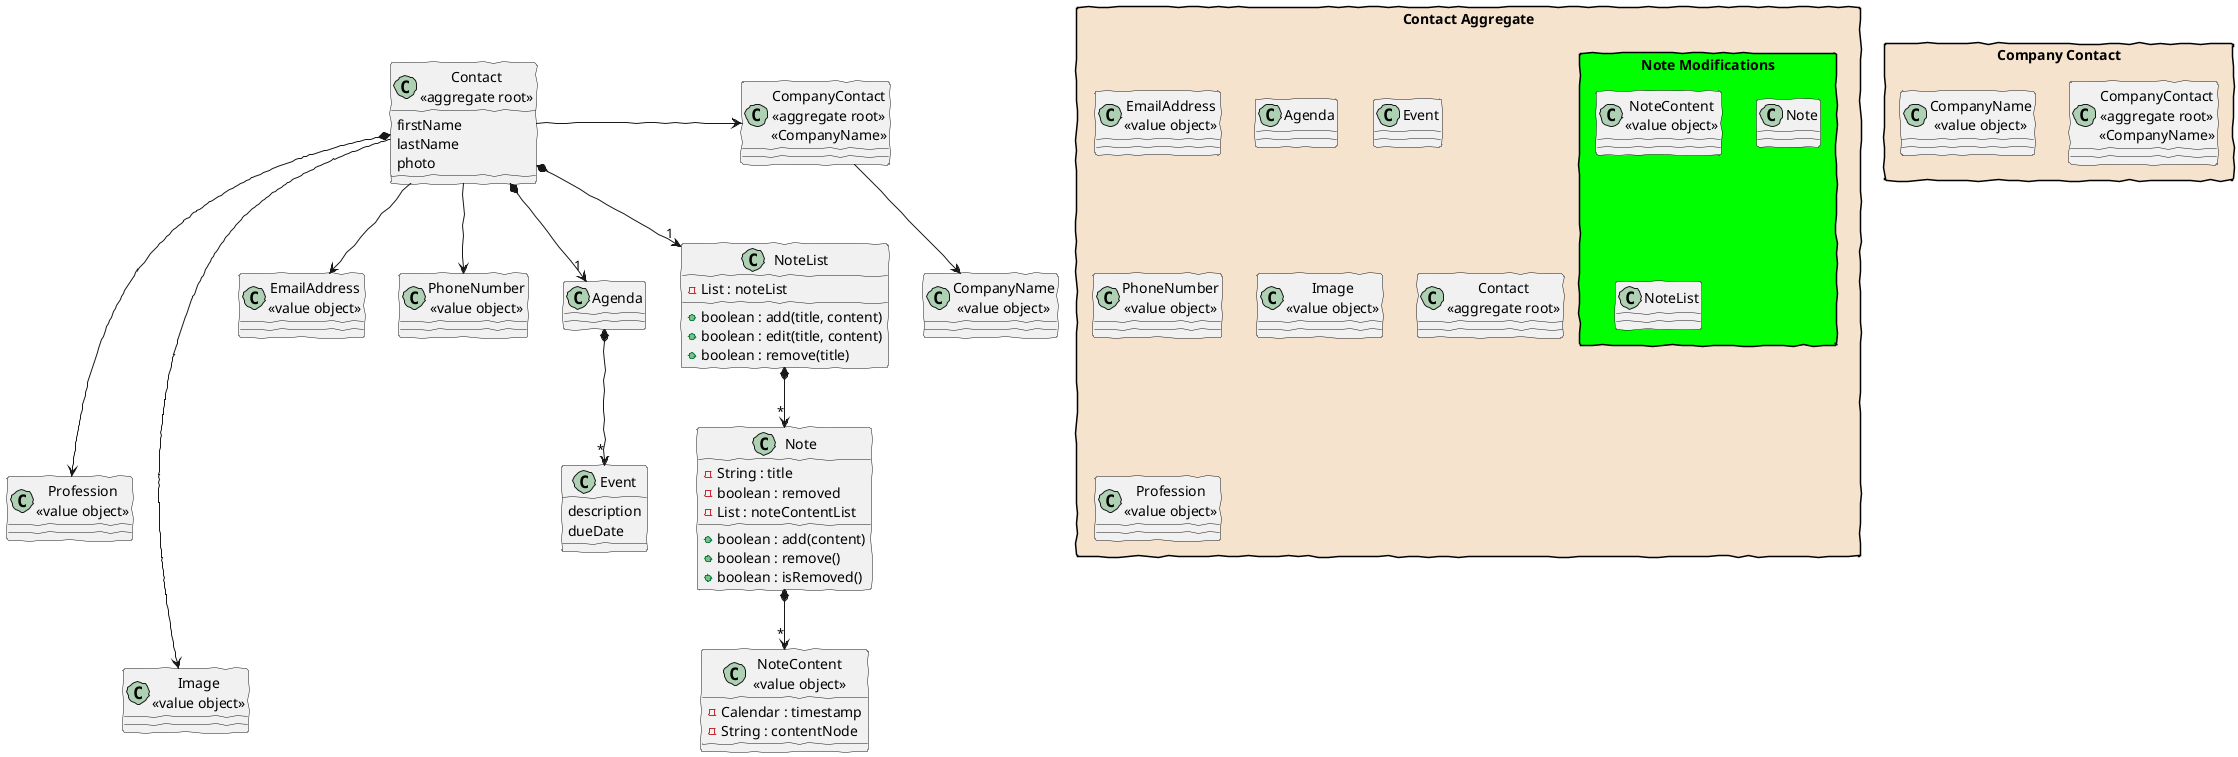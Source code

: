 @startuml domain_model_notes_edition.png
skinparam handwritten true
skinparam packageStyle rect
skinparam defaultFontName FG Virgil
skinparam shadowing false 

package "Company Contact" #F6E3CE{
    class "CompanyContact\n<<aggregate root>>\n<<CompanyName>>"
    class "CompanyName\n<<value object>>"
}

package "Contact Aggregate" #F6E3CE{
    class "EmailAddress\n<<value object>>"
    class Agenda
    class Event
    class "PhoneNumber\n<<value object>>"
    class "EmailAddress\n<<value object>>"
    class "EmailAddress\n<<value object>>"
    class "Image\n<<value object>>"
    class "Contact\n<<aggregate root>>"
    class "Profession\n<<value object>>"
    package "Note Modifications" #00FF00{
        class "NoteContent\n<<value object>>"
        class Note
        class NoteList
    }    
}

class "CompanyName\n<<value object>>"{
}
class "Profession\n<<value object>>"{
}
class "CompanyContact\n<<aggregate root>>\n<<CompanyName>>"{
}
class "Image\n<<value object>>"{
}
class "EmailAddress\n<<value object>>"{
}
class "PhoneNumber\n<<value object>>"{
}
class "Contact\n<<aggregate root>>" {
    firstName
    lastName
    photo
}
class Agenda{
}
class Event {
    description
    dueDate
}
class NoteList{
    -List : noteList
    +boolean : add(title, content)
    +boolean : edit(title, content)
    +boolean : remove(title)
}
class Note{
    -String : title
    -boolean : removed
    -List : noteContentList
    +boolean : add(content)
    +boolean : remove()
    +boolean : isRemoved()
}
class "NoteContent\n<<value object>>"{
    -Calendar : timestamp
    -String : contentNode
}



"Contact\n<<aggregate root>>" ----> "Image\n<<value object>>"
"Contact\n<<aggregate root>>" --> "EmailAddress\n<<value object>>"
"Contact\n<<aggregate root>>" --> "PhoneNumber\n<<value object>>"
"Contact\n<<aggregate root>>" *---> "Profession\n<<value object>>"
"Contact\n<<aggregate root>>" *--> "1" Agenda
Agenda *--> "*" Event
"Contact\n<<aggregate root>>" -> "CompanyContact\n<<aggregate root>>\n<<CompanyName>>"
"CompanyContact\n<<aggregate root>>\n<<CompanyName>>" --> "CompanyName\n<<value object>>"
"Contact\n<<aggregate root>>" *--> "1"  NoteList 
NoteList *--> "*" Note
Note *--> "*" "NoteContent\n<<value object>>"

@enduml